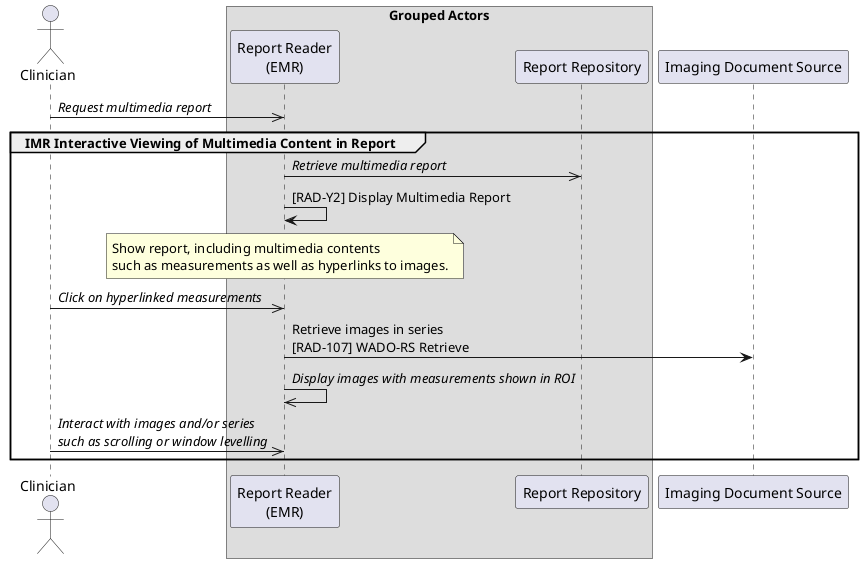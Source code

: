 @startuml

actor Clinician as Clinician

box Grouped Actors
participant "Report Reader\n(EMR)" as EMR
participant "Report Repository" as Repo
end box

participant "Imaging Document Source" as Archive

Clinician->>EMR: //Request multimedia report//
group IMR Interactive Viewing of Multimedia Content in Report
EMR->>Repo: //Retrieve multimedia report//
EMR->EMR: [RAD-Y2] Display Multimedia Report
note over EMR
Show report, including multimedia contents
such as measurements as well as hyperlinks to images.
end note

Clinician->>EMR: //Click on hyperlinked measurements//
EMR->Archive: Retrieve images in series\n[RAD-107] WADO-RS Retrieve
EMR->>EMR: //Display images with measurements shown in ROI//

Clinician->>EMR: //Interact with images and/or series//\n//such as scrolling or window levelling//
end

@enduml